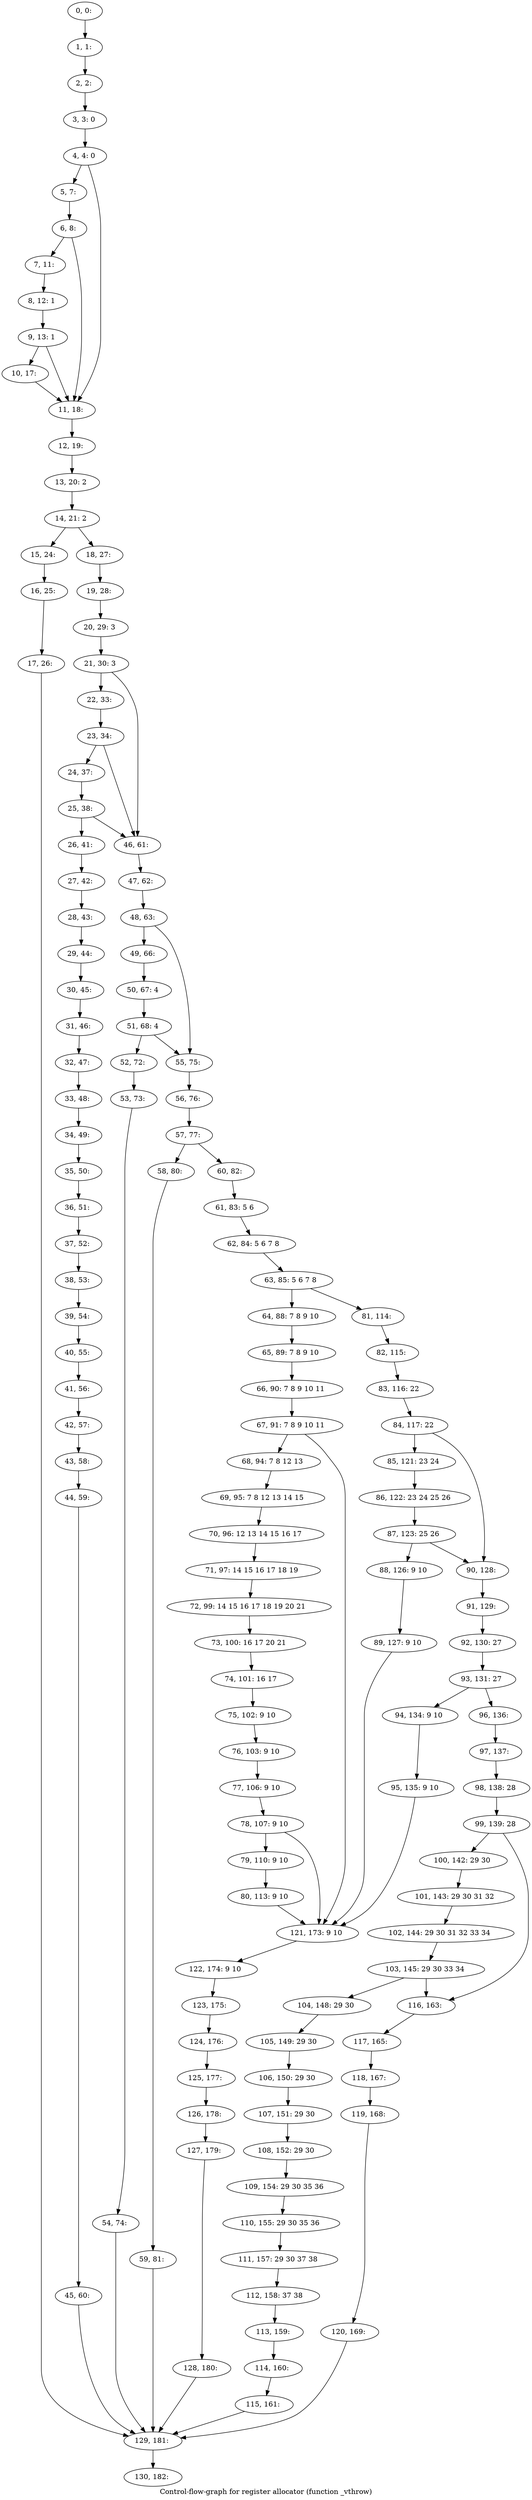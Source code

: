 digraph G {
graph [label="Control-flow-graph for register allocator (function _vthrow)"]
0[label="0, 0: "];
1[label="1, 1: "];
2[label="2, 2: "];
3[label="3, 3: 0 "];
4[label="4, 4: 0 "];
5[label="5, 7: "];
6[label="6, 8: "];
7[label="7, 11: "];
8[label="8, 12: 1 "];
9[label="9, 13: 1 "];
10[label="10, 17: "];
11[label="11, 18: "];
12[label="12, 19: "];
13[label="13, 20: 2 "];
14[label="14, 21: 2 "];
15[label="15, 24: "];
16[label="16, 25: "];
17[label="17, 26: "];
18[label="18, 27: "];
19[label="19, 28: "];
20[label="20, 29: 3 "];
21[label="21, 30: 3 "];
22[label="22, 33: "];
23[label="23, 34: "];
24[label="24, 37: "];
25[label="25, 38: "];
26[label="26, 41: "];
27[label="27, 42: "];
28[label="28, 43: "];
29[label="29, 44: "];
30[label="30, 45: "];
31[label="31, 46: "];
32[label="32, 47: "];
33[label="33, 48: "];
34[label="34, 49: "];
35[label="35, 50: "];
36[label="36, 51: "];
37[label="37, 52: "];
38[label="38, 53: "];
39[label="39, 54: "];
40[label="40, 55: "];
41[label="41, 56: "];
42[label="42, 57: "];
43[label="43, 58: "];
44[label="44, 59: "];
45[label="45, 60: "];
46[label="46, 61: "];
47[label="47, 62: "];
48[label="48, 63: "];
49[label="49, 66: "];
50[label="50, 67: 4 "];
51[label="51, 68: 4 "];
52[label="52, 72: "];
53[label="53, 73: "];
54[label="54, 74: "];
55[label="55, 75: "];
56[label="56, 76: "];
57[label="57, 77: "];
58[label="58, 80: "];
59[label="59, 81: "];
60[label="60, 82: "];
61[label="61, 83: 5 6 "];
62[label="62, 84: 5 6 7 8 "];
63[label="63, 85: 5 6 7 8 "];
64[label="64, 88: 7 8 9 10 "];
65[label="65, 89: 7 8 9 10 "];
66[label="66, 90: 7 8 9 10 11 "];
67[label="67, 91: 7 8 9 10 11 "];
68[label="68, 94: 7 8 12 13 "];
69[label="69, 95: 7 8 12 13 14 15 "];
70[label="70, 96: 12 13 14 15 16 17 "];
71[label="71, 97: 14 15 16 17 18 19 "];
72[label="72, 99: 14 15 16 17 18 19 20 21 "];
73[label="73, 100: 16 17 20 21 "];
74[label="74, 101: 16 17 "];
75[label="75, 102: 9 10 "];
76[label="76, 103: 9 10 "];
77[label="77, 106: 9 10 "];
78[label="78, 107: 9 10 "];
79[label="79, 110: 9 10 "];
80[label="80, 113: 9 10 "];
81[label="81, 114: "];
82[label="82, 115: "];
83[label="83, 116: 22 "];
84[label="84, 117: 22 "];
85[label="85, 121: 23 24 "];
86[label="86, 122: 23 24 25 26 "];
87[label="87, 123: 25 26 "];
88[label="88, 126: 9 10 "];
89[label="89, 127: 9 10 "];
90[label="90, 128: "];
91[label="91, 129: "];
92[label="92, 130: 27 "];
93[label="93, 131: 27 "];
94[label="94, 134: 9 10 "];
95[label="95, 135: 9 10 "];
96[label="96, 136: "];
97[label="97, 137: "];
98[label="98, 138: 28 "];
99[label="99, 139: 28 "];
100[label="100, 142: 29 30 "];
101[label="101, 143: 29 30 31 32 "];
102[label="102, 144: 29 30 31 32 33 34 "];
103[label="103, 145: 29 30 33 34 "];
104[label="104, 148: 29 30 "];
105[label="105, 149: 29 30 "];
106[label="106, 150: 29 30 "];
107[label="107, 151: 29 30 "];
108[label="108, 152: 29 30 "];
109[label="109, 154: 29 30 35 36 "];
110[label="110, 155: 29 30 35 36 "];
111[label="111, 157: 29 30 37 38 "];
112[label="112, 158: 37 38 "];
113[label="113, 159: "];
114[label="114, 160: "];
115[label="115, 161: "];
116[label="116, 163: "];
117[label="117, 165: "];
118[label="118, 167: "];
119[label="119, 168: "];
120[label="120, 169: "];
121[label="121, 173: 9 10 "];
122[label="122, 174: 9 10 "];
123[label="123, 175: "];
124[label="124, 176: "];
125[label="125, 177: "];
126[label="126, 178: "];
127[label="127, 179: "];
128[label="128, 180: "];
129[label="129, 181: "];
130[label="130, 182: "];
0->1 ;
1->2 ;
2->3 ;
3->4 ;
4->5 ;
4->11 ;
5->6 ;
6->7 ;
6->11 ;
7->8 ;
8->9 ;
9->10 ;
9->11 ;
10->11 ;
11->12 ;
12->13 ;
13->14 ;
14->15 ;
14->18 ;
15->16 ;
16->17 ;
17->129 ;
18->19 ;
19->20 ;
20->21 ;
21->22 ;
21->46 ;
22->23 ;
23->24 ;
23->46 ;
24->25 ;
25->26 ;
25->46 ;
26->27 ;
27->28 ;
28->29 ;
29->30 ;
30->31 ;
31->32 ;
32->33 ;
33->34 ;
34->35 ;
35->36 ;
36->37 ;
37->38 ;
38->39 ;
39->40 ;
40->41 ;
41->42 ;
42->43 ;
43->44 ;
44->45 ;
45->129 ;
46->47 ;
47->48 ;
48->49 ;
48->55 ;
49->50 ;
50->51 ;
51->52 ;
51->55 ;
52->53 ;
53->54 ;
54->129 ;
55->56 ;
56->57 ;
57->58 ;
57->60 ;
58->59 ;
59->129 ;
60->61 ;
61->62 ;
62->63 ;
63->64 ;
63->81 ;
64->65 ;
65->66 ;
66->67 ;
67->68 ;
67->121 ;
68->69 ;
69->70 ;
70->71 ;
71->72 ;
72->73 ;
73->74 ;
74->75 ;
75->76 ;
76->77 ;
77->78 ;
78->79 ;
78->121 ;
79->80 ;
80->121 ;
81->82 ;
82->83 ;
83->84 ;
84->85 ;
84->90 ;
85->86 ;
86->87 ;
87->88 ;
87->90 ;
88->89 ;
89->121 ;
90->91 ;
91->92 ;
92->93 ;
93->94 ;
93->96 ;
94->95 ;
95->121 ;
96->97 ;
97->98 ;
98->99 ;
99->100 ;
99->116 ;
100->101 ;
101->102 ;
102->103 ;
103->104 ;
103->116 ;
104->105 ;
105->106 ;
106->107 ;
107->108 ;
108->109 ;
109->110 ;
110->111 ;
111->112 ;
112->113 ;
113->114 ;
114->115 ;
115->129 ;
116->117 ;
117->118 ;
118->119 ;
119->120 ;
120->129 ;
121->122 ;
122->123 ;
123->124 ;
124->125 ;
125->126 ;
126->127 ;
127->128 ;
128->129 ;
129->130 ;
}
